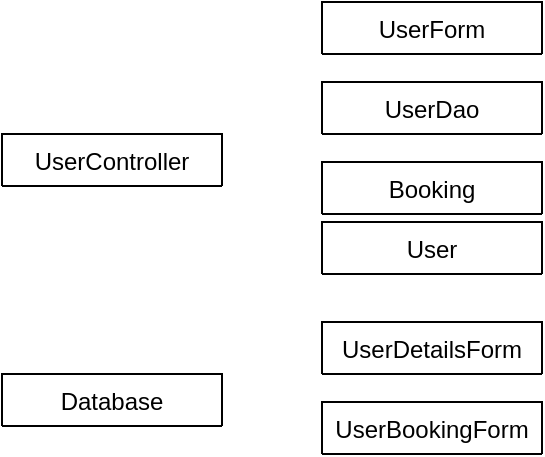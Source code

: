 <mxfile version="24.8.6">
  <diagram id="C5RBs43oDa-KdzZeNtuy" name="Page-1">
    <mxGraphModel dx="663" dy="363" grid="1" gridSize="10" guides="1" tooltips="1" connect="1" arrows="1" fold="1" page="1" pageScale="1" pageWidth="827" pageHeight="1169" math="0" shadow="0">
      <root>
        <mxCell id="WIyWlLk6GJQsqaUBKTNV-0" />
        <mxCell id="WIyWlLk6GJQsqaUBKTNV-1" parent="WIyWlLk6GJQsqaUBKTNV-0" />
        <mxCell id="4ouY4UJgRgLCShLeZeJL-0" value="UserController" style="swimlane;fontStyle=0;align=center;verticalAlign=top;childLayout=stackLayout;horizontal=1;startSize=26;horizontalStack=0;resizeParent=1;resizeLast=0;collapsible=1;marginBottom=0;rounded=0;shadow=0;strokeWidth=1;" vertex="1" collapsed="1" parent="WIyWlLk6GJQsqaUBKTNV-1">
          <mxGeometry x="120" y="186" width="110" height="26" as="geometry">
            <mxRectangle x="320" y="160" width="150" height="40" as="alternateBounds" />
          </mxGeometry>
        </mxCell>
        <mxCell id="4ouY4UJgRgLCShLeZeJL-3" value="" style="line;html=1;strokeWidth=1;align=left;verticalAlign=middle;spacingTop=-1;spacingLeft=3;spacingRight=3;rotatable=0;labelPosition=right;points=[];portConstraint=eastwest;" vertex="1" parent="4ouY4UJgRgLCShLeZeJL-0">
          <mxGeometry y="26" width="150" height="14" as="geometry" />
        </mxCell>
        <mxCell id="4ouY4UJgRgLCShLeZeJL-22" value="User" style="swimlane;fontStyle=0;align=center;verticalAlign=top;childLayout=stackLayout;horizontal=1;startSize=26;horizontalStack=0;resizeParent=1;resizeLast=0;collapsible=1;marginBottom=0;rounded=0;shadow=0;strokeWidth=1;" vertex="1" collapsed="1" parent="WIyWlLk6GJQsqaUBKTNV-1">
          <mxGeometry x="280" y="230" width="110" height="26" as="geometry">
            <mxRectangle x="310" y="290" width="150" height="40" as="alternateBounds" />
          </mxGeometry>
        </mxCell>
        <mxCell id="4ouY4UJgRgLCShLeZeJL-23" value="" style="line;html=1;strokeWidth=1;align=left;verticalAlign=middle;spacingTop=-1;spacingLeft=3;spacingRight=3;rotatable=0;labelPosition=right;points=[];portConstraint=eastwest;" vertex="1" parent="4ouY4UJgRgLCShLeZeJL-22">
          <mxGeometry y="26" width="150" height="14" as="geometry" />
        </mxCell>
        <mxCell id="4ouY4UJgRgLCShLeZeJL-24" value="UserDao" style="swimlane;fontStyle=0;align=center;verticalAlign=top;childLayout=stackLayout;horizontal=1;startSize=26;horizontalStack=0;resizeParent=1;resizeLast=0;collapsible=1;marginBottom=0;rounded=0;shadow=0;strokeWidth=1;" vertex="1" collapsed="1" parent="WIyWlLk6GJQsqaUBKTNV-1">
          <mxGeometry x="280" y="160" width="110" height="26" as="geometry">
            <mxRectangle x="480" y="220" width="150" height="40" as="alternateBounds" />
          </mxGeometry>
        </mxCell>
        <mxCell id="4ouY4UJgRgLCShLeZeJL-25" value="" style="line;html=1;strokeWidth=1;align=left;verticalAlign=middle;spacingTop=-1;spacingLeft=3;spacingRight=3;rotatable=0;labelPosition=right;points=[];portConstraint=eastwest;" vertex="1" parent="4ouY4UJgRgLCShLeZeJL-24">
          <mxGeometry y="26" width="150" height="14" as="geometry" />
        </mxCell>
        <mxCell id="4ouY4UJgRgLCShLeZeJL-26" value="UserForm" style="swimlane;fontStyle=0;align=center;verticalAlign=top;childLayout=stackLayout;horizontal=1;startSize=26;horizontalStack=0;resizeParent=1;resizeLast=0;collapsible=1;marginBottom=0;rounded=0;shadow=0;strokeWidth=1;" vertex="1" collapsed="1" parent="WIyWlLk6GJQsqaUBKTNV-1">
          <mxGeometry x="280" y="120" width="110" height="26" as="geometry">
            <mxRectangle x="200" y="220" width="150" height="40" as="alternateBounds" />
          </mxGeometry>
        </mxCell>
        <mxCell id="4ouY4UJgRgLCShLeZeJL-27" value="" style="line;html=1;strokeWidth=1;align=left;verticalAlign=middle;spacingTop=-1;spacingLeft=3;spacingRight=3;rotatable=0;labelPosition=right;points=[];portConstraint=eastwest;" vertex="1" parent="4ouY4UJgRgLCShLeZeJL-26">
          <mxGeometry y="26" width="150" height="14" as="geometry" />
        </mxCell>
        <mxCell id="4ouY4UJgRgLCShLeZeJL-28" value="UserDetailsForm" style="swimlane;fontStyle=0;align=center;verticalAlign=top;childLayout=stackLayout;horizontal=1;startSize=26;horizontalStack=0;resizeParent=1;resizeLast=0;collapsible=1;marginBottom=0;rounded=0;shadow=0;strokeWidth=1;" vertex="1" collapsed="1" parent="WIyWlLk6GJQsqaUBKTNV-1">
          <mxGeometry x="280" y="280" width="110" height="26" as="geometry">
            <mxRectangle x="80" y="350" width="150" height="40" as="alternateBounds" />
          </mxGeometry>
        </mxCell>
        <mxCell id="4ouY4UJgRgLCShLeZeJL-29" value="" style="line;html=1;strokeWidth=1;align=left;verticalAlign=middle;spacingTop=-1;spacingLeft=3;spacingRight=3;rotatable=0;labelPosition=right;points=[];portConstraint=eastwest;" vertex="1" parent="4ouY4UJgRgLCShLeZeJL-28">
          <mxGeometry y="26" width="150" height="14" as="geometry" />
        </mxCell>
        <mxCell id="4ouY4UJgRgLCShLeZeJL-30" value="UserBookingForm" style="swimlane;fontStyle=0;align=center;verticalAlign=top;childLayout=stackLayout;horizontal=1;startSize=26;horizontalStack=0;resizeParent=1;resizeLast=0;collapsible=1;marginBottom=0;rounded=0;shadow=0;strokeWidth=1;" vertex="1" collapsed="1" parent="WIyWlLk6GJQsqaUBKTNV-1">
          <mxGeometry x="280" y="320" width="110" height="26" as="geometry">
            <mxRectangle x="40" y="160" width="150" height="40" as="alternateBounds" />
          </mxGeometry>
        </mxCell>
        <mxCell id="4ouY4UJgRgLCShLeZeJL-31" value="" style="line;html=1;strokeWidth=1;align=left;verticalAlign=middle;spacingTop=-1;spacingLeft=3;spacingRight=3;rotatable=0;labelPosition=right;points=[];portConstraint=eastwest;" vertex="1" parent="4ouY4UJgRgLCShLeZeJL-30">
          <mxGeometry y="26" width="150" height="14" as="geometry" />
        </mxCell>
        <mxCell id="4ouY4UJgRgLCShLeZeJL-32" value="Booking" style="swimlane;fontStyle=0;align=center;verticalAlign=top;childLayout=stackLayout;horizontal=1;startSize=26;horizontalStack=0;resizeParent=1;resizeLast=0;collapsible=1;marginBottom=0;rounded=0;shadow=0;strokeWidth=1;" vertex="1" collapsed="1" parent="WIyWlLk6GJQsqaUBKTNV-1">
          <mxGeometry x="280" y="200" width="110" height="26" as="geometry">
            <mxRectangle x="310" y="290" width="150" height="40" as="alternateBounds" />
          </mxGeometry>
        </mxCell>
        <mxCell id="4ouY4UJgRgLCShLeZeJL-33" value="" style="line;html=1;strokeWidth=1;align=left;verticalAlign=middle;spacingTop=-1;spacingLeft=3;spacingRight=3;rotatable=0;labelPosition=right;points=[];portConstraint=eastwest;" vertex="1" parent="4ouY4UJgRgLCShLeZeJL-32">
          <mxGeometry y="26" width="150" height="14" as="geometry" />
        </mxCell>
        <mxCell id="4ouY4UJgRgLCShLeZeJL-38" value="Database&#xa;" style="swimlane;fontStyle=0;align=center;verticalAlign=top;childLayout=stackLayout;horizontal=1;startSize=26;horizontalStack=0;resizeParent=1;resizeLast=0;collapsible=1;marginBottom=0;rounded=0;shadow=0;strokeWidth=1;" vertex="1" collapsed="1" parent="WIyWlLk6GJQsqaUBKTNV-1">
          <mxGeometry x="120" y="306" width="110" height="26" as="geometry">
            <mxRectangle x="320" y="160" width="150" height="40" as="alternateBounds" />
          </mxGeometry>
        </mxCell>
        <mxCell id="4ouY4UJgRgLCShLeZeJL-39" value="" style="line;html=1;strokeWidth=1;align=left;verticalAlign=middle;spacingTop=-1;spacingLeft=3;spacingRight=3;rotatable=0;labelPosition=right;points=[];portConstraint=eastwest;" vertex="1" parent="4ouY4UJgRgLCShLeZeJL-38">
          <mxGeometry y="26" width="150" height="14" as="geometry" />
        </mxCell>
      </root>
    </mxGraphModel>
  </diagram>
</mxfile>
